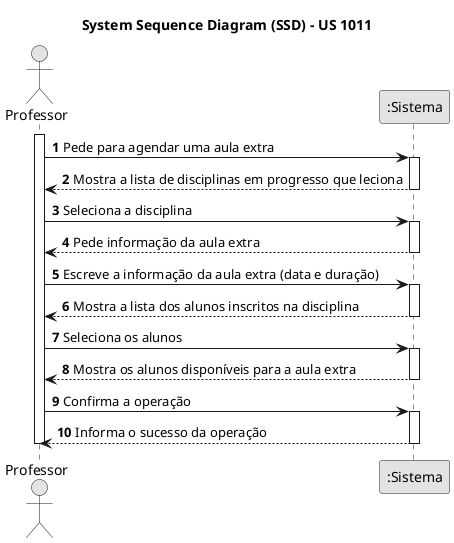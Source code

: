 @startuml
skinparam monochrome true
skinparam packageStyle rectangle
skinparam shadowing false

title System Sequence Diagram (SSD) - US 1011
autonumber

actor "Professor" as Actor
participant ":Sistema" as System

activate Actor

Actor -> System : Pede para agendar uma aula extra
activate System
System --> Actor : Mostra a lista de disciplinas em progresso que leciona
deactivate System

Actor -> System : Seleciona a disciplina
activate System
System --> Actor : Pede informação da aula extra
deactivate System

Actor -> System : Escreve a informação da aula extra (data e duração)
activate System
System --> Actor : Mostra a lista dos alunos inscritos na disciplina
deactivate System

Actor -> System : Seleciona os alunos
activate System
System --> Actor : Mostra os alunos disponíveis para a aula extra
deactivate System

Actor -> System : Confirma a operação
activate System
System --> Actor : Informa o sucesso da operação
deactivate System

deactivate Actor

@enduml